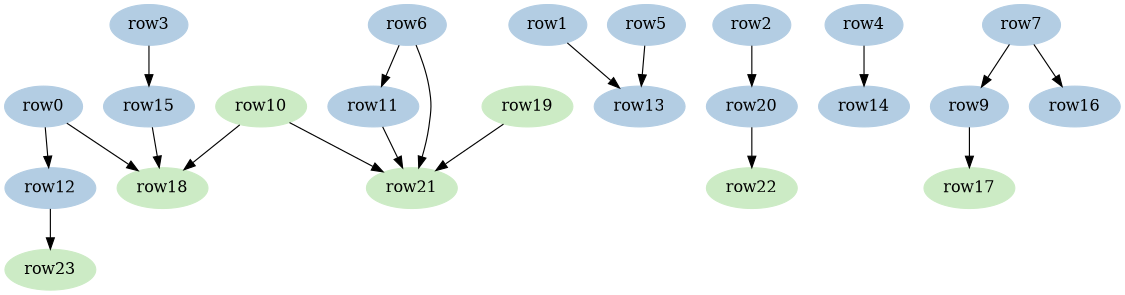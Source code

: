 Digraph ForwardDeps {
	size="7.5,10";
 	ratio = compress;
		 node[style=filled, colorscheme=pastel13, color=2];
	row0 -> row12;
		 node[style=filled, colorscheme=pastel13, color=3];
	row0 -> row18;
		 node[style=filled, colorscheme=pastel13, color=2];
	row1 -> row13;
		 node[style=filled, colorscheme=pastel13, color=2];
	row2 -> row20;
		 node[style=filled, colorscheme=pastel13, color=2];
	row3 -> row15;
		 node[style=filled, colorscheme=pastel13, color=2];
	row4 -> row14;
		 node[style=filled, colorscheme=pastel13, color=2];
	row5 -> row13;
		 node[style=filled, colorscheme=pastel13, color=2];
	row6 -> row11;
		 node[style=filled, colorscheme=pastel13, color=3];
	row6 -> row21;
		 node[style=filled, colorscheme=pastel13, color=2];
	row7 -> row9;
		 node[style=filled, colorscheme=pastel13, color=2];
	row7 -> row16;
		 node[style=filled, colorscheme=pastel13, color=3];
	row9 -> row17;
		 node[style=filled, colorscheme=pastel13, color=3];
	row10 -> row18;
		 node[style=filled, colorscheme=pastel13, color=3];
	row10 -> row21;
		 node[style=filled, colorscheme=pastel13, color=3];
	row11 -> row21;
		 node[style=filled, colorscheme=pastel13, color=3];
	row12 -> row23;
		 node[style=filled, colorscheme=pastel13, color=3];
	row15 -> row18;
		 node[style=filled, colorscheme=pastel13, color=3];
	row19 -> row21;
		 node[style=filled, colorscheme=pastel13, color=3];
	row20 -> row22;
}

